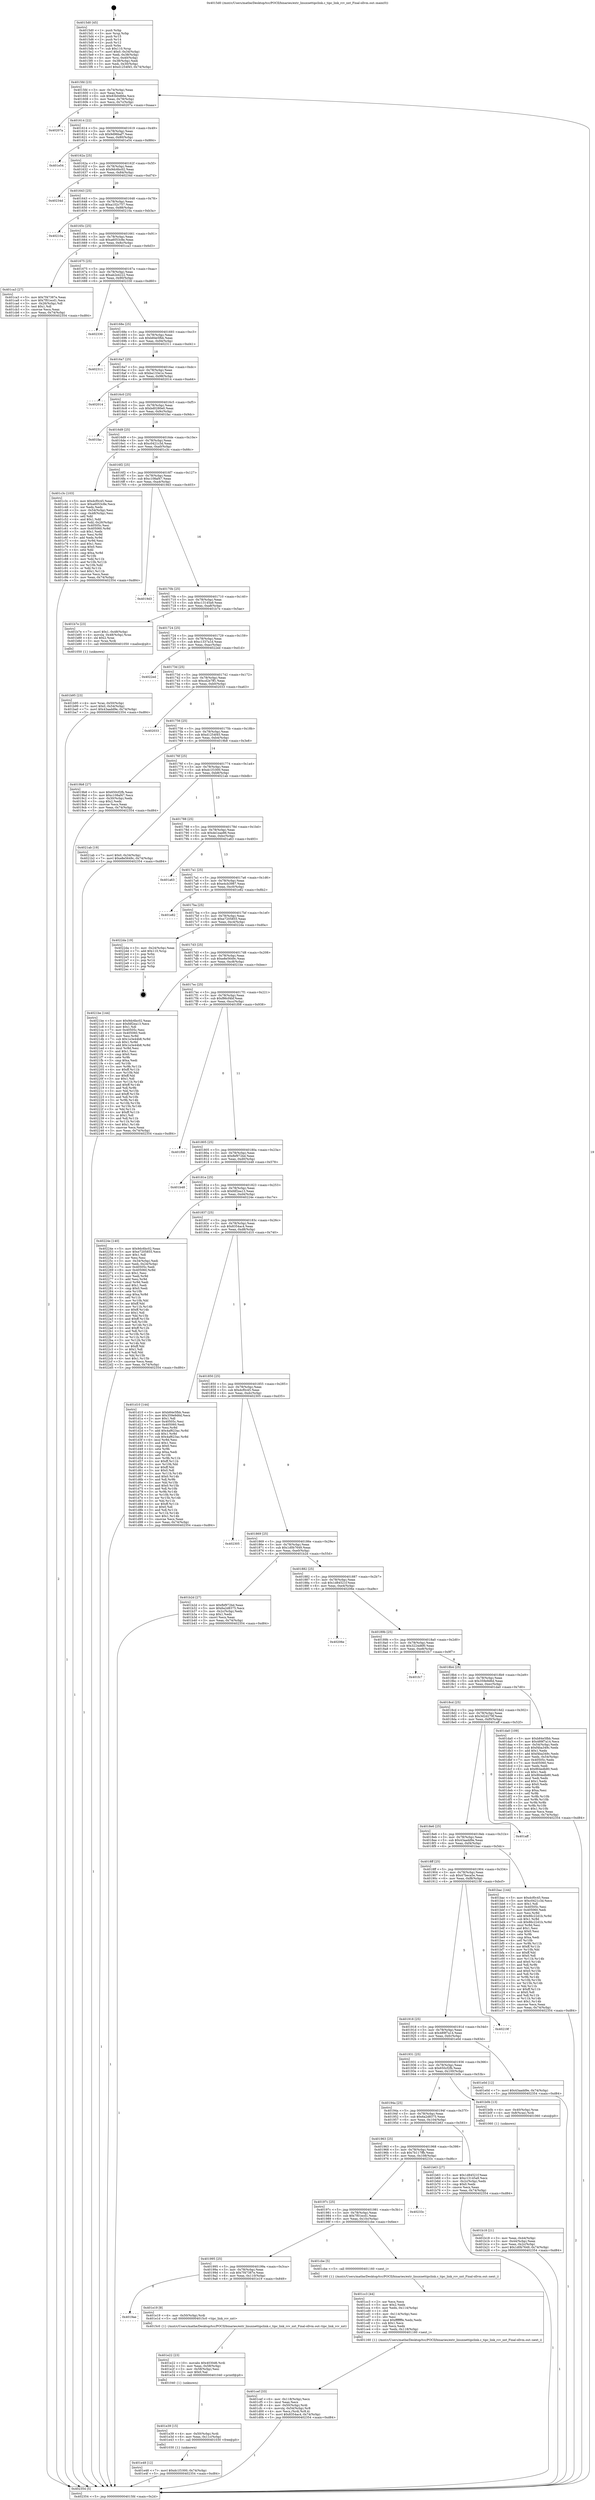digraph "0x4015d0" {
  label = "0x4015d0 (/mnt/c/Users/mathe/Desktop/tcc/POCII/binaries/extr_linuxnettipclink.c_tipc_link_rcv_nxt_Final-ollvm.out::main(0))"
  labelloc = "t"
  node[shape=record]

  Entry [label="",width=0.3,height=0.3,shape=circle,fillcolor=black,style=filled]
  "0x4015fd" [label="{
     0x4015fd [23]\l
     | [instrs]\l
     &nbsp;&nbsp;0x4015fd \<+3\>: mov -0x74(%rbp),%eax\l
     &nbsp;&nbsp;0x401600 \<+2\>: mov %eax,%ecx\l
     &nbsp;&nbsp;0x401602 \<+6\>: sub $0x83b0d66e,%ecx\l
     &nbsp;&nbsp;0x401608 \<+3\>: mov %eax,-0x78(%rbp)\l
     &nbsp;&nbsp;0x40160b \<+3\>: mov %ecx,-0x7c(%rbp)\l
     &nbsp;&nbsp;0x40160e \<+6\>: je 000000000040207a \<main+0xaaa\>\l
  }"]
  "0x40207a" [label="{
     0x40207a\l
  }", style=dashed]
  "0x401614" [label="{
     0x401614 [22]\l
     | [instrs]\l
     &nbsp;&nbsp;0x401614 \<+5\>: jmp 0000000000401619 \<main+0x49\>\l
     &nbsp;&nbsp;0x401619 \<+3\>: mov -0x78(%rbp),%eax\l
     &nbsp;&nbsp;0x40161c \<+5\>: sub $0x9d96baf7,%eax\l
     &nbsp;&nbsp;0x401621 \<+3\>: mov %eax,-0x80(%rbp)\l
     &nbsp;&nbsp;0x401624 \<+6\>: je 0000000000401e54 \<main+0x884\>\l
  }"]
  Exit [label="",width=0.3,height=0.3,shape=circle,fillcolor=black,style=filled,peripheries=2]
  "0x401e54" [label="{
     0x401e54\l
  }", style=dashed]
  "0x40162a" [label="{
     0x40162a [25]\l
     | [instrs]\l
     &nbsp;&nbsp;0x40162a \<+5\>: jmp 000000000040162f \<main+0x5f\>\l
     &nbsp;&nbsp;0x40162f \<+3\>: mov -0x78(%rbp),%eax\l
     &nbsp;&nbsp;0x401632 \<+5\>: sub $0x9dc6bc02,%eax\l
     &nbsp;&nbsp;0x401637 \<+6\>: mov %eax,-0x84(%rbp)\l
     &nbsp;&nbsp;0x40163d \<+6\>: je 000000000040234d \<main+0xd7d\>\l
  }"]
  "0x401e48" [label="{
     0x401e48 [12]\l
     | [instrs]\l
     &nbsp;&nbsp;0x401e48 \<+7\>: movl $0xdc1f1000,-0x74(%rbp)\l
     &nbsp;&nbsp;0x401e4f \<+5\>: jmp 0000000000402354 \<main+0xd84\>\l
  }"]
  "0x40234d" [label="{
     0x40234d\l
  }", style=dashed]
  "0x401643" [label="{
     0x401643 [25]\l
     | [instrs]\l
     &nbsp;&nbsp;0x401643 \<+5\>: jmp 0000000000401648 \<main+0x78\>\l
     &nbsp;&nbsp;0x401648 \<+3\>: mov -0x78(%rbp),%eax\l
     &nbsp;&nbsp;0x40164b \<+5\>: sub $0xa102c757,%eax\l
     &nbsp;&nbsp;0x401650 \<+6\>: mov %eax,-0x88(%rbp)\l
     &nbsp;&nbsp;0x401656 \<+6\>: je 000000000040210a \<main+0xb3a\>\l
  }"]
  "0x401e39" [label="{
     0x401e39 [15]\l
     | [instrs]\l
     &nbsp;&nbsp;0x401e39 \<+4\>: mov -0x50(%rbp),%rdi\l
     &nbsp;&nbsp;0x401e3d \<+6\>: mov %eax,-0x11c(%rbp)\l
     &nbsp;&nbsp;0x401e43 \<+5\>: call 0000000000401030 \<free@plt\>\l
     | [calls]\l
     &nbsp;&nbsp;0x401030 \{1\} (unknown)\l
  }"]
  "0x40210a" [label="{
     0x40210a\l
  }", style=dashed]
  "0x40165c" [label="{
     0x40165c [25]\l
     | [instrs]\l
     &nbsp;&nbsp;0x40165c \<+5\>: jmp 0000000000401661 \<main+0x91\>\l
     &nbsp;&nbsp;0x401661 \<+3\>: mov -0x78(%rbp),%eax\l
     &nbsp;&nbsp;0x401664 \<+5\>: sub $0xa6053c8e,%eax\l
     &nbsp;&nbsp;0x401669 \<+6\>: mov %eax,-0x8c(%rbp)\l
     &nbsp;&nbsp;0x40166f \<+6\>: je 0000000000401ca3 \<main+0x6d3\>\l
  }"]
  "0x401e22" [label="{
     0x401e22 [23]\l
     | [instrs]\l
     &nbsp;&nbsp;0x401e22 \<+10\>: movabs $0x4030d6,%rdi\l
     &nbsp;&nbsp;0x401e2c \<+3\>: mov %eax,-0x58(%rbp)\l
     &nbsp;&nbsp;0x401e2f \<+3\>: mov -0x58(%rbp),%esi\l
     &nbsp;&nbsp;0x401e32 \<+2\>: mov $0x0,%al\l
     &nbsp;&nbsp;0x401e34 \<+5\>: call 0000000000401040 \<printf@plt\>\l
     | [calls]\l
     &nbsp;&nbsp;0x401040 \{1\} (unknown)\l
  }"]
  "0x401ca3" [label="{
     0x401ca3 [27]\l
     | [instrs]\l
     &nbsp;&nbsp;0x401ca3 \<+5\>: mov $0x7f47387e,%eax\l
     &nbsp;&nbsp;0x401ca8 \<+5\>: mov $0x7f01ecd1,%ecx\l
     &nbsp;&nbsp;0x401cad \<+3\>: mov -0x26(%rbp),%dl\l
     &nbsp;&nbsp;0x401cb0 \<+3\>: test $0x1,%dl\l
     &nbsp;&nbsp;0x401cb3 \<+3\>: cmovne %ecx,%eax\l
     &nbsp;&nbsp;0x401cb6 \<+3\>: mov %eax,-0x74(%rbp)\l
     &nbsp;&nbsp;0x401cb9 \<+5\>: jmp 0000000000402354 \<main+0xd84\>\l
  }"]
  "0x401675" [label="{
     0x401675 [25]\l
     | [instrs]\l
     &nbsp;&nbsp;0x401675 \<+5\>: jmp 000000000040167a \<main+0xaa\>\l
     &nbsp;&nbsp;0x40167a \<+3\>: mov -0x78(%rbp),%eax\l
     &nbsp;&nbsp;0x40167d \<+5\>: sub $0xab2e4222,%eax\l
     &nbsp;&nbsp;0x401682 \<+6\>: mov %eax,-0x90(%rbp)\l
     &nbsp;&nbsp;0x401688 \<+6\>: je 0000000000402330 \<main+0xd60\>\l
  }"]
  "0x4019ae" [label="{
     0x4019ae\l
  }", style=dashed]
  "0x402330" [label="{
     0x402330\l
  }", style=dashed]
  "0x40168e" [label="{
     0x40168e [25]\l
     | [instrs]\l
     &nbsp;&nbsp;0x40168e \<+5\>: jmp 0000000000401693 \<main+0xc3\>\l
     &nbsp;&nbsp;0x401693 \<+3\>: mov -0x78(%rbp),%eax\l
     &nbsp;&nbsp;0x401696 \<+5\>: sub $0xb84e5fbb,%eax\l
     &nbsp;&nbsp;0x40169b \<+6\>: mov %eax,-0x94(%rbp)\l
     &nbsp;&nbsp;0x4016a1 \<+6\>: je 0000000000402311 \<main+0xd41\>\l
  }"]
  "0x401e19" [label="{
     0x401e19 [9]\l
     | [instrs]\l
     &nbsp;&nbsp;0x401e19 \<+4\>: mov -0x50(%rbp),%rdi\l
     &nbsp;&nbsp;0x401e1d \<+5\>: call 00000000004015c0 \<tipc_link_rcv_nxt\>\l
     | [calls]\l
     &nbsp;&nbsp;0x4015c0 \{1\} (/mnt/c/Users/mathe/Desktop/tcc/POCII/binaries/extr_linuxnettipclink.c_tipc_link_rcv_nxt_Final-ollvm.out::tipc_link_rcv_nxt)\l
  }"]
  "0x402311" [label="{
     0x402311\l
  }", style=dashed]
  "0x4016a7" [label="{
     0x4016a7 [25]\l
     | [instrs]\l
     &nbsp;&nbsp;0x4016a7 \<+5\>: jmp 00000000004016ac \<main+0xdc\>\l
     &nbsp;&nbsp;0x4016ac \<+3\>: mov -0x78(%rbp),%eax\l
     &nbsp;&nbsp;0x4016af \<+5\>: sub $0xba133e1e,%eax\l
     &nbsp;&nbsp;0x4016b4 \<+6\>: mov %eax,-0x98(%rbp)\l
     &nbsp;&nbsp;0x4016ba \<+6\>: je 0000000000402014 \<main+0xa44\>\l
  }"]
  "0x401cef" [label="{
     0x401cef [33]\l
     | [instrs]\l
     &nbsp;&nbsp;0x401cef \<+6\>: mov -0x118(%rbp),%ecx\l
     &nbsp;&nbsp;0x401cf5 \<+3\>: imul %eax,%ecx\l
     &nbsp;&nbsp;0x401cf8 \<+4\>: mov -0x50(%rbp),%rdi\l
     &nbsp;&nbsp;0x401cfc \<+4\>: movslq -0x54(%rbp),%r8\l
     &nbsp;&nbsp;0x401d00 \<+4\>: mov %ecx,(%rdi,%r8,4)\l
     &nbsp;&nbsp;0x401d04 \<+7\>: movl $0x8354ac4,-0x74(%rbp)\l
     &nbsp;&nbsp;0x401d0b \<+5\>: jmp 0000000000402354 \<main+0xd84\>\l
  }"]
  "0x402014" [label="{
     0x402014\l
  }", style=dashed]
  "0x4016c0" [label="{
     0x4016c0 [25]\l
     | [instrs]\l
     &nbsp;&nbsp;0x4016c0 \<+5\>: jmp 00000000004016c5 \<main+0xf5\>\l
     &nbsp;&nbsp;0x4016c5 \<+3\>: mov -0x78(%rbp),%eax\l
     &nbsp;&nbsp;0x4016c8 \<+5\>: sub $0xbd0280e0,%eax\l
     &nbsp;&nbsp;0x4016cd \<+6\>: mov %eax,-0x9c(%rbp)\l
     &nbsp;&nbsp;0x4016d3 \<+6\>: je 0000000000401fac \<main+0x9dc\>\l
  }"]
  "0x401cc3" [label="{
     0x401cc3 [44]\l
     | [instrs]\l
     &nbsp;&nbsp;0x401cc3 \<+2\>: xor %ecx,%ecx\l
     &nbsp;&nbsp;0x401cc5 \<+5\>: mov $0x2,%edx\l
     &nbsp;&nbsp;0x401cca \<+6\>: mov %edx,-0x114(%rbp)\l
     &nbsp;&nbsp;0x401cd0 \<+1\>: cltd\l
     &nbsp;&nbsp;0x401cd1 \<+6\>: mov -0x114(%rbp),%esi\l
     &nbsp;&nbsp;0x401cd7 \<+2\>: idiv %esi\l
     &nbsp;&nbsp;0x401cd9 \<+6\>: imul $0xfffffffe,%edx,%edx\l
     &nbsp;&nbsp;0x401cdf \<+3\>: sub $0x1,%ecx\l
     &nbsp;&nbsp;0x401ce2 \<+2\>: sub %ecx,%edx\l
     &nbsp;&nbsp;0x401ce4 \<+6\>: mov %edx,-0x118(%rbp)\l
     &nbsp;&nbsp;0x401cea \<+5\>: call 0000000000401160 \<next_i\>\l
     | [calls]\l
     &nbsp;&nbsp;0x401160 \{1\} (/mnt/c/Users/mathe/Desktop/tcc/POCII/binaries/extr_linuxnettipclink.c_tipc_link_rcv_nxt_Final-ollvm.out::next_i)\l
  }"]
  "0x401fac" [label="{
     0x401fac\l
  }", style=dashed]
  "0x4016d9" [label="{
     0x4016d9 [25]\l
     | [instrs]\l
     &nbsp;&nbsp;0x4016d9 \<+5\>: jmp 00000000004016de \<main+0x10e\>\l
     &nbsp;&nbsp;0x4016de \<+3\>: mov -0x78(%rbp),%eax\l
     &nbsp;&nbsp;0x4016e1 \<+5\>: sub $0xc0421c3d,%eax\l
     &nbsp;&nbsp;0x4016e6 \<+6\>: mov %eax,-0xa0(%rbp)\l
     &nbsp;&nbsp;0x4016ec \<+6\>: je 0000000000401c3c \<main+0x66c\>\l
  }"]
  "0x401995" [label="{
     0x401995 [25]\l
     | [instrs]\l
     &nbsp;&nbsp;0x401995 \<+5\>: jmp 000000000040199a \<main+0x3ca\>\l
     &nbsp;&nbsp;0x40199a \<+3\>: mov -0x78(%rbp),%eax\l
     &nbsp;&nbsp;0x40199d \<+5\>: sub $0x7f47387e,%eax\l
     &nbsp;&nbsp;0x4019a2 \<+6\>: mov %eax,-0x110(%rbp)\l
     &nbsp;&nbsp;0x4019a8 \<+6\>: je 0000000000401e19 \<main+0x849\>\l
  }"]
  "0x401c3c" [label="{
     0x401c3c [103]\l
     | [instrs]\l
     &nbsp;&nbsp;0x401c3c \<+5\>: mov $0xdcf0c45,%eax\l
     &nbsp;&nbsp;0x401c41 \<+5\>: mov $0xa6053c8e,%ecx\l
     &nbsp;&nbsp;0x401c46 \<+2\>: xor %edx,%edx\l
     &nbsp;&nbsp;0x401c48 \<+3\>: mov -0x54(%rbp),%esi\l
     &nbsp;&nbsp;0x401c4b \<+3\>: cmp -0x48(%rbp),%esi\l
     &nbsp;&nbsp;0x401c4e \<+4\>: setl %dil\l
     &nbsp;&nbsp;0x401c52 \<+4\>: and $0x1,%dil\l
     &nbsp;&nbsp;0x401c56 \<+4\>: mov %dil,-0x26(%rbp)\l
     &nbsp;&nbsp;0x401c5a \<+7\>: mov 0x40505c,%esi\l
     &nbsp;&nbsp;0x401c61 \<+8\>: mov 0x405060,%r8d\l
     &nbsp;&nbsp;0x401c69 \<+3\>: sub $0x1,%edx\l
     &nbsp;&nbsp;0x401c6c \<+3\>: mov %esi,%r9d\l
     &nbsp;&nbsp;0x401c6f \<+3\>: add %edx,%r9d\l
     &nbsp;&nbsp;0x401c72 \<+4\>: imul %r9d,%esi\l
     &nbsp;&nbsp;0x401c76 \<+3\>: and $0x1,%esi\l
     &nbsp;&nbsp;0x401c79 \<+3\>: cmp $0x0,%esi\l
     &nbsp;&nbsp;0x401c7c \<+4\>: sete %dil\l
     &nbsp;&nbsp;0x401c80 \<+4\>: cmp $0xa,%r8d\l
     &nbsp;&nbsp;0x401c84 \<+4\>: setl %r10b\l
     &nbsp;&nbsp;0x401c88 \<+3\>: mov %dil,%r11b\l
     &nbsp;&nbsp;0x401c8b \<+3\>: and %r10b,%r11b\l
     &nbsp;&nbsp;0x401c8e \<+3\>: xor %r10b,%dil\l
     &nbsp;&nbsp;0x401c91 \<+3\>: or %dil,%r11b\l
     &nbsp;&nbsp;0x401c94 \<+4\>: test $0x1,%r11b\l
     &nbsp;&nbsp;0x401c98 \<+3\>: cmovne %ecx,%eax\l
     &nbsp;&nbsp;0x401c9b \<+3\>: mov %eax,-0x74(%rbp)\l
     &nbsp;&nbsp;0x401c9e \<+5\>: jmp 0000000000402354 \<main+0xd84\>\l
  }"]
  "0x4016f2" [label="{
     0x4016f2 [25]\l
     | [instrs]\l
     &nbsp;&nbsp;0x4016f2 \<+5\>: jmp 00000000004016f7 \<main+0x127\>\l
     &nbsp;&nbsp;0x4016f7 \<+3\>: mov -0x78(%rbp),%eax\l
     &nbsp;&nbsp;0x4016fa \<+5\>: sub $0xc108af47,%eax\l
     &nbsp;&nbsp;0x4016ff \<+6\>: mov %eax,-0xa4(%rbp)\l
     &nbsp;&nbsp;0x401705 \<+6\>: je 00000000004019d3 \<main+0x403\>\l
  }"]
  "0x401cbe" [label="{
     0x401cbe [5]\l
     | [instrs]\l
     &nbsp;&nbsp;0x401cbe \<+5\>: call 0000000000401160 \<next_i\>\l
     | [calls]\l
     &nbsp;&nbsp;0x401160 \{1\} (/mnt/c/Users/mathe/Desktop/tcc/POCII/binaries/extr_linuxnettipclink.c_tipc_link_rcv_nxt_Final-ollvm.out::next_i)\l
  }"]
  "0x4019d3" [label="{
     0x4019d3\l
  }", style=dashed]
  "0x40170b" [label="{
     0x40170b [25]\l
     | [instrs]\l
     &nbsp;&nbsp;0x40170b \<+5\>: jmp 0000000000401710 \<main+0x140\>\l
     &nbsp;&nbsp;0x401710 \<+3\>: mov -0x78(%rbp),%eax\l
     &nbsp;&nbsp;0x401713 \<+5\>: sub $0xc13145a9,%eax\l
     &nbsp;&nbsp;0x401718 \<+6\>: mov %eax,-0xa8(%rbp)\l
     &nbsp;&nbsp;0x40171e \<+6\>: je 0000000000401b7e \<main+0x5ae\>\l
  }"]
  "0x40197c" [label="{
     0x40197c [25]\l
     | [instrs]\l
     &nbsp;&nbsp;0x40197c \<+5\>: jmp 0000000000401981 \<main+0x3b1\>\l
     &nbsp;&nbsp;0x401981 \<+3\>: mov -0x78(%rbp),%eax\l
     &nbsp;&nbsp;0x401984 \<+5\>: sub $0x7f01ecd1,%eax\l
     &nbsp;&nbsp;0x401989 \<+6\>: mov %eax,-0x10c(%rbp)\l
     &nbsp;&nbsp;0x40198f \<+6\>: je 0000000000401cbe \<main+0x6ee\>\l
  }"]
  "0x401b7e" [label="{
     0x401b7e [23]\l
     | [instrs]\l
     &nbsp;&nbsp;0x401b7e \<+7\>: movl $0x1,-0x48(%rbp)\l
     &nbsp;&nbsp;0x401b85 \<+4\>: movslq -0x48(%rbp),%rax\l
     &nbsp;&nbsp;0x401b89 \<+4\>: shl $0x2,%rax\l
     &nbsp;&nbsp;0x401b8d \<+3\>: mov %rax,%rdi\l
     &nbsp;&nbsp;0x401b90 \<+5\>: call 0000000000401050 \<malloc@plt\>\l
     | [calls]\l
     &nbsp;&nbsp;0x401050 \{1\} (unknown)\l
  }"]
  "0x401724" [label="{
     0x401724 [25]\l
     | [instrs]\l
     &nbsp;&nbsp;0x401724 \<+5\>: jmp 0000000000401729 \<main+0x159\>\l
     &nbsp;&nbsp;0x401729 \<+3\>: mov -0x78(%rbp),%eax\l
     &nbsp;&nbsp;0x40172c \<+5\>: sub $0xc1337a1d,%eax\l
     &nbsp;&nbsp;0x401731 \<+6\>: mov %eax,-0xac(%rbp)\l
     &nbsp;&nbsp;0x401737 \<+6\>: je 00000000004022ed \<main+0xd1d\>\l
  }"]
  "0x40233c" [label="{
     0x40233c\l
  }", style=dashed]
  "0x4022ed" [label="{
     0x4022ed\l
  }", style=dashed]
  "0x40173d" [label="{
     0x40173d [25]\l
     | [instrs]\l
     &nbsp;&nbsp;0x40173d \<+5\>: jmp 0000000000401742 \<main+0x172\>\l
     &nbsp;&nbsp;0x401742 \<+3\>: mov -0x78(%rbp),%eax\l
     &nbsp;&nbsp;0x401745 \<+5\>: sub $0xcd2e7ff1,%eax\l
     &nbsp;&nbsp;0x40174a \<+6\>: mov %eax,-0xb0(%rbp)\l
     &nbsp;&nbsp;0x401750 \<+6\>: je 0000000000402033 \<main+0xa63\>\l
  }"]
  "0x401b95" [label="{
     0x401b95 [23]\l
     | [instrs]\l
     &nbsp;&nbsp;0x401b95 \<+4\>: mov %rax,-0x50(%rbp)\l
     &nbsp;&nbsp;0x401b99 \<+7\>: movl $0x0,-0x54(%rbp)\l
     &nbsp;&nbsp;0x401ba0 \<+7\>: movl $0x43aadd9e,-0x74(%rbp)\l
     &nbsp;&nbsp;0x401ba7 \<+5\>: jmp 0000000000402354 \<main+0xd84\>\l
  }"]
  "0x402033" [label="{
     0x402033\l
  }", style=dashed]
  "0x401756" [label="{
     0x401756 [25]\l
     | [instrs]\l
     &nbsp;&nbsp;0x401756 \<+5\>: jmp 000000000040175b \<main+0x18b\>\l
     &nbsp;&nbsp;0x40175b \<+3\>: mov -0x78(%rbp),%eax\l
     &nbsp;&nbsp;0x40175e \<+5\>: sub $0xd1254f45,%eax\l
     &nbsp;&nbsp;0x401763 \<+6\>: mov %eax,-0xb4(%rbp)\l
     &nbsp;&nbsp;0x401769 \<+6\>: je 00000000004019b8 \<main+0x3e8\>\l
  }"]
  "0x401963" [label="{
     0x401963 [25]\l
     | [instrs]\l
     &nbsp;&nbsp;0x401963 \<+5\>: jmp 0000000000401968 \<main+0x398\>\l
     &nbsp;&nbsp;0x401968 \<+3\>: mov -0x78(%rbp),%eax\l
     &nbsp;&nbsp;0x40196b \<+5\>: sub $0x7b117ffb,%eax\l
     &nbsp;&nbsp;0x401970 \<+6\>: mov %eax,-0x108(%rbp)\l
     &nbsp;&nbsp;0x401976 \<+6\>: je 000000000040233c \<main+0xd6c\>\l
  }"]
  "0x4019b8" [label="{
     0x4019b8 [27]\l
     | [instrs]\l
     &nbsp;&nbsp;0x4019b8 \<+5\>: mov $0x650cf2fb,%eax\l
     &nbsp;&nbsp;0x4019bd \<+5\>: mov $0xc108af47,%ecx\l
     &nbsp;&nbsp;0x4019c2 \<+3\>: mov -0x30(%rbp),%edx\l
     &nbsp;&nbsp;0x4019c5 \<+3\>: cmp $0x2,%edx\l
     &nbsp;&nbsp;0x4019c8 \<+3\>: cmovne %ecx,%eax\l
     &nbsp;&nbsp;0x4019cb \<+3\>: mov %eax,-0x74(%rbp)\l
     &nbsp;&nbsp;0x4019ce \<+5\>: jmp 0000000000402354 \<main+0xd84\>\l
  }"]
  "0x40176f" [label="{
     0x40176f [25]\l
     | [instrs]\l
     &nbsp;&nbsp;0x40176f \<+5\>: jmp 0000000000401774 \<main+0x1a4\>\l
     &nbsp;&nbsp;0x401774 \<+3\>: mov -0x78(%rbp),%eax\l
     &nbsp;&nbsp;0x401777 \<+5\>: sub $0xdc1f1000,%eax\l
     &nbsp;&nbsp;0x40177c \<+6\>: mov %eax,-0xb8(%rbp)\l
     &nbsp;&nbsp;0x401782 \<+6\>: je 00000000004021ab \<main+0xbdb\>\l
  }"]
  "0x402354" [label="{
     0x402354 [5]\l
     | [instrs]\l
     &nbsp;&nbsp;0x402354 \<+5\>: jmp 00000000004015fd \<main+0x2d\>\l
  }"]
  "0x4015d0" [label="{
     0x4015d0 [45]\l
     | [instrs]\l
     &nbsp;&nbsp;0x4015d0 \<+1\>: push %rbp\l
     &nbsp;&nbsp;0x4015d1 \<+3\>: mov %rsp,%rbp\l
     &nbsp;&nbsp;0x4015d4 \<+2\>: push %r15\l
     &nbsp;&nbsp;0x4015d6 \<+2\>: push %r14\l
     &nbsp;&nbsp;0x4015d8 \<+2\>: push %r12\l
     &nbsp;&nbsp;0x4015da \<+1\>: push %rbx\l
     &nbsp;&nbsp;0x4015db \<+7\>: sub $0x110,%rsp\l
     &nbsp;&nbsp;0x4015e2 \<+7\>: movl $0x0,-0x34(%rbp)\l
     &nbsp;&nbsp;0x4015e9 \<+3\>: mov %edi,-0x38(%rbp)\l
     &nbsp;&nbsp;0x4015ec \<+4\>: mov %rsi,-0x40(%rbp)\l
     &nbsp;&nbsp;0x4015f0 \<+3\>: mov -0x38(%rbp),%edi\l
     &nbsp;&nbsp;0x4015f3 \<+3\>: mov %edi,-0x30(%rbp)\l
     &nbsp;&nbsp;0x4015f6 \<+7\>: movl $0xd1254f45,-0x74(%rbp)\l
  }"]
  "0x401b63" [label="{
     0x401b63 [27]\l
     | [instrs]\l
     &nbsp;&nbsp;0x401b63 \<+5\>: mov $0x1d84521f,%eax\l
     &nbsp;&nbsp;0x401b68 \<+5\>: mov $0xc13145a9,%ecx\l
     &nbsp;&nbsp;0x401b6d \<+3\>: mov -0x2c(%rbp),%edx\l
     &nbsp;&nbsp;0x401b70 \<+3\>: cmp $0x0,%edx\l
     &nbsp;&nbsp;0x401b73 \<+3\>: cmove %ecx,%eax\l
     &nbsp;&nbsp;0x401b76 \<+3\>: mov %eax,-0x74(%rbp)\l
     &nbsp;&nbsp;0x401b79 \<+5\>: jmp 0000000000402354 \<main+0xd84\>\l
  }"]
  "0x4021ab" [label="{
     0x4021ab [19]\l
     | [instrs]\l
     &nbsp;&nbsp;0x4021ab \<+7\>: movl $0x0,-0x34(%rbp)\l
     &nbsp;&nbsp;0x4021b2 \<+7\>: movl $0xe8e5649c,-0x74(%rbp)\l
     &nbsp;&nbsp;0x4021b9 \<+5\>: jmp 0000000000402354 \<main+0xd84\>\l
  }"]
  "0x401788" [label="{
     0x401788 [25]\l
     | [instrs]\l
     &nbsp;&nbsp;0x401788 \<+5\>: jmp 000000000040178d \<main+0x1bd\>\l
     &nbsp;&nbsp;0x40178d \<+3\>: mov -0x78(%rbp),%eax\l
     &nbsp;&nbsp;0x401790 \<+5\>: sub $0xde1eae86,%eax\l
     &nbsp;&nbsp;0x401795 \<+6\>: mov %eax,-0xbc(%rbp)\l
     &nbsp;&nbsp;0x40179b \<+6\>: je 0000000000401a63 \<main+0x493\>\l
  }"]
  "0x401b18" [label="{
     0x401b18 [21]\l
     | [instrs]\l
     &nbsp;&nbsp;0x401b18 \<+3\>: mov %eax,-0x44(%rbp)\l
     &nbsp;&nbsp;0x401b1b \<+3\>: mov -0x44(%rbp),%eax\l
     &nbsp;&nbsp;0x401b1e \<+3\>: mov %eax,-0x2c(%rbp)\l
     &nbsp;&nbsp;0x401b21 \<+7\>: movl $0x1d0b7649,-0x74(%rbp)\l
     &nbsp;&nbsp;0x401b28 \<+5\>: jmp 0000000000402354 \<main+0xd84\>\l
  }"]
  "0x401a63" [label="{
     0x401a63\l
  }", style=dashed]
  "0x4017a1" [label="{
     0x4017a1 [25]\l
     | [instrs]\l
     &nbsp;&nbsp;0x4017a1 \<+5\>: jmp 00000000004017a6 \<main+0x1d6\>\l
     &nbsp;&nbsp;0x4017a6 \<+3\>: mov -0x78(%rbp),%eax\l
     &nbsp;&nbsp;0x4017a9 \<+5\>: sub $0xe4cb3987,%eax\l
     &nbsp;&nbsp;0x4017ae \<+6\>: mov %eax,-0xc0(%rbp)\l
     &nbsp;&nbsp;0x4017b4 \<+6\>: je 0000000000401e82 \<main+0x8b2\>\l
  }"]
  "0x40194a" [label="{
     0x40194a [25]\l
     | [instrs]\l
     &nbsp;&nbsp;0x40194a \<+5\>: jmp 000000000040194f \<main+0x37f\>\l
     &nbsp;&nbsp;0x40194f \<+3\>: mov -0x78(%rbp),%eax\l
     &nbsp;&nbsp;0x401952 \<+5\>: sub $0x6a2d8375,%eax\l
     &nbsp;&nbsp;0x401957 \<+6\>: mov %eax,-0x104(%rbp)\l
     &nbsp;&nbsp;0x40195d \<+6\>: je 0000000000401b63 \<main+0x593\>\l
  }"]
  "0x401e82" [label="{
     0x401e82\l
  }", style=dashed]
  "0x4017ba" [label="{
     0x4017ba [25]\l
     | [instrs]\l
     &nbsp;&nbsp;0x4017ba \<+5\>: jmp 00000000004017bf \<main+0x1ef\>\l
     &nbsp;&nbsp;0x4017bf \<+3\>: mov -0x78(%rbp),%eax\l
     &nbsp;&nbsp;0x4017c2 \<+5\>: sub $0xe7205855,%eax\l
     &nbsp;&nbsp;0x4017c7 \<+6\>: mov %eax,-0xc4(%rbp)\l
     &nbsp;&nbsp;0x4017cd \<+6\>: je 00000000004022da \<main+0xd0a\>\l
  }"]
  "0x401b0b" [label="{
     0x401b0b [13]\l
     | [instrs]\l
     &nbsp;&nbsp;0x401b0b \<+4\>: mov -0x40(%rbp),%rax\l
     &nbsp;&nbsp;0x401b0f \<+4\>: mov 0x8(%rax),%rdi\l
     &nbsp;&nbsp;0x401b13 \<+5\>: call 0000000000401060 \<atoi@plt\>\l
     | [calls]\l
     &nbsp;&nbsp;0x401060 \{1\} (unknown)\l
  }"]
  "0x4022da" [label="{
     0x4022da [19]\l
     | [instrs]\l
     &nbsp;&nbsp;0x4022da \<+3\>: mov -0x24(%rbp),%eax\l
     &nbsp;&nbsp;0x4022dd \<+7\>: add $0x110,%rsp\l
     &nbsp;&nbsp;0x4022e4 \<+1\>: pop %rbx\l
     &nbsp;&nbsp;0x4022e5 \<+2\>: pop %r12\l
     &nbsp;&nbsp;0x4022e7 \<+2\>: pop %r14\l
     &nbsp;&nbsp;0x4022e9 \<+2\>: pop %r15\l
     &nbsp;&nbsp;0x4022eb \<+1\>: pop %rbp\l
     &nbsp;&nbsp;0x4022ec \<+1\>: ret\l
  }"]
  "0x4017d3" [label="{
     0x4017d3 [25]\l
     | [instrs]\l
     &nbsp;&nbsp;0x4017d3 \<+5\>: jmp 00000000004017d8 \<main+0x208\>\l
     &nbsp;&nbsp;0x4017d8 \<+3\>: mov -0x78(%rbp),%eax\l
     &nbsp;&nbsp;0x4017db \<+5\>: sub $0xe8e5649c,%eax\l
     &nbsp;&nbsp;0x4017e0 \<+6\>: mov %eax,-0xc8(%rbp)\l
     &nbsp;&nbsp;0x4017e6 \<+6\>: je 00000000004021be \<main+0xbee\>\l
  }"]
  "0x401931" [label="{
     0x401931 [25]\l
     | [instrs]\l
     &nbsp;&nbsp;0x401931 \<+5\>: jmp 0000000000401936 \<main+0x366\>\l
     &nbsp;&nbsp;0x401936 \<+3\>: mov -0x78(%rbp),%eax\l
     &nbsp;&nbsp;0x401939 \<+5\>: sub $0x650cf2fb,%eax\l
     &nbsp;&nbsp;0x40193e \<+6\>: mov %eax,-0x100(%rbp)\l
     &nbsp;&nbsp;0x401944 \<+6\>: je 0000000000401b0b \<main+0x53b\>\l
  }"]
  "0x4021be" [label="{
     0x4021be [144]\l
     | [instrs]\l
     &nbsp;&nbsp;0x4021be \<+5\>: mov $0x9dc6bc02,%eax\l
     &nbsp;&nbsp;0x4021c3 \<+5\>: mov $0xfdf2ea13,%ecx\l
     &nbsp;&nbsp;0x4021c8 \<+2\>: mov $0x1,%dl\l
     &nbsp;&nbsp;0x4021ca \<+7\>: mov 0x40505c,%esi\l
     &nbsp;&nbsp;0x4021d1 \<+7\>: mov 0x405060,%edi\l
     &nbsp;&nbsp;0x4021d8 \<+3\>: mov %esi,%r8d\l
     &nbsp;&nbsp;0x4021db \<+7\>: sub $0x1e3e44b8,%r8d\l
     &nbsp;&nbsp;0x4021e2 \<+4\>: sub $0x1,%r8d\l
     &nbsp;&nbsp;0x4021e6 \<+7\>: add $0x1e3e44b8,%r8d\l
     &nbsp;&nbsp;0x4021ed \<+4\>: imul %r8d,%esi\l
     &nbsp;&nbsp;0x4021f1 \<+3\>: and $0x1,%esi\l
     &nbsp;&nbsp;0x4021f4 \<+3\>: cmp $0x0,%esi\l
     &nbsp;&nbsp;0x4021f7 \<+4\>: sete %r9b\l
     &nbsp;&nbsp;0x4021fb \<+3\>: cmp $0xa,%edi\l
     &nbsp;&nbsp;0x4021fe \<+4\>: setl %r10b\l
     &nbsp;&nbsp;0x402202 \<+3\>: mov %r9b,%r11b\l
     &nbsp;&nbsp;0x402205 \<+4\>: xor $0xff,%r11b\l
     &nbsp;&nbsp;0x402209 \<+3\>: mov %r10b,%bl\l
     &nbsp;&nbsp;0x40220c \<+3\>: xor $0xff,%bl\l
     &nbsp;&nbsp;0x40220f \<+3\>: xor $0x1,%dl\l
     &nbsp;&nbsp;0x402212 \<+3\>: mov %r11b,%r14b\l
     &nbsp;&nbsp;0x402215 \<+4\>: and $0xff,%r14b\l
     &nbsp;&nbsp;0x402219 \<+3\>: and %dl,%r9b\l
     &nbsp;&nbsp;0x40221c \<+3\>: mov %bl,%r15b\l
     &nbsp;&nbsp;0x40221f \<+4\>: and $0xff,%r15b\l
     &nbsp;&nbsp;0x402223 \<+3\>: and %dl,%r10b\l
     &nbsp;&nbsp;0x402226 \<+3\>: or %r9b,%r14b\l
     &nbsp;&nbsp;0x402229 \<+3\>: or %r10b,%r15b\l
     &nbsp;&nbsp;0x40222c \<+3\>: xor %r15b,%r14b\l
     &nbsp;&nbsp;0x40222f \<+3\>: or %bl,%r11b\l
     &nbsp;&nbsp;0x402232 \<+4\>: xor $0xff,%r11b\l
     &nbsp;&nbsp;0x402236 \<+3\>: or $0x1,%dl\l
     &nbsp;&nbsp;0x402239 \<+3\>: and %dl,%r11b\l
     &nbsp;&nbsp;0x40223c \<+3\>: or %r11b,%r14b\l
     &nbsp;&nbsp;0x40223f \<+4\>: test $0x1,%r14b\l
     &nbsp;&nbsp;0x402243 \<+3\>: cmovne %ecx,%eax\l
     &nbsp;&nbsp;0x402246 \<+3\>: mov %eax,-0x74(%rbp)\l
     &nbsp;&nbsp;0x402249 \<+5\>: jmp 0000000000402354 \<main+0xd84\>\l
  }"]
  "0x4017ec" [label="{
     0x4017ec [25]\l
     | [instrs]\l
     &nbsp;&nbsp;0x4017ec \<+5\>: jmp 00000000004017f1 \<main+0x221\>\l
     &nbsp;&nbsp;0x4017f1 \<+3\>: mov -0x78(%rbp),%eax\l
     &nbsp;&nbsp;0x4017f4 \<+5\>: sub $0xf86cf4bf,%eax\l
     &nbsp;&nbsp;0x4017f9 \<+6\>: mov %eax,-0xcc(%rbp)\l
     &nbsp;&nbsp;0x4017ff \<+6\>: je 0000000000401f08 \<main+0x938\>\l
  }"]
  "0x401e0d" [label="{
     0x401e0d [12]\l
     | [instrs]\l
     &nbsp;&nbsp;0x401e0d \<+7\>: movl $0x43aadd9e,-0x74(%rbp)\l
     &nbsp;&nbsp;0x401e14 \<+5\>: jmp 0000000000402354 \<main+0xd84\>\l
  }"]
  "0x401f08" [label="{
     0x401f08\l
  }", style=dashed]
  "0x401805" [label="{
     0x401805 [25]\l
     | [instrs]\l
     &nbsp;&nbsp;0x401805 \<+5\>: jmp 000000000040180a \<main+0x23a\>\l
     &nbsp;&nbsp;0x40180a \<+3\>: mov -0x78(%rbp),%eax\l
     &nbsp;&nbsp;0x40180d \<+5\>: sub $0xfbf972bd,%eax\l
     &nbsp;&nbsp;0x401812 \<+6\>: mov %eax,-0xd0(%rbp)\l
     &nbsp;&nbsp;0x401818 \<+6\>: je 0000000000401b48 \<main+0x578\>\l
  }"]
  "0x401918" [label="{
     0x401918 [25]\l
     | [instrs]\l
     &nbsp;&nbsp;0x401918 \<+5\>: jmp 000000000040191d \<main+0x34d\>\l
     &nbsp;&nbsp;0x40191d \<+3\>: mov -0x78(%rbp),%eax\l
     &nbsp;&nbsp;0x401920 \<+5\>: sub $0x489f7a14,%eax\l
     &nbsp;&nbsp;0x401925 \<+6\>: mov %eax,-0xfc(%rbp)\l
     &nbsp;&nbsp;0x40192b \<+6\>: je 0000000000401e0d \<main+0x83d\>\l
  }"]
  "0x401b48" [label="{
     0x401b48\l
  }", style=dashed]
  "0x40181e" [label="{
     0x40181e [25]\l
     | [instrs]\l
     &nbsp;&nbsp;0x40181e \<+5\>: jmp 0000000000401823 \<main+0x253\>\l
     &nbsp;&nbsp;0x401823 \<+3\>: mov -0x78(%rbp),%eax\l
     &nbsp;&nbsp;0x401826 \<+5\>: sub $0xfdf2ea13,%eax\l
     &nbsp;&nbsp;0x40182b \<+6\>: mov %eax,-0xd4(%rbp)\l
     &nbsp;&nbsp;0x401831 \<+6\>: je 000000000040224e \<main+0xc7e\>\l
  }"]
  "0x40219f" [label="{
     0x40219f\l
  }", style=dashed]
  "0x40224e" [label="{
     0x40224e [140]\l
     | [instrs]\l
     &nbsp;&nbsp;0x40224e \<+5\>: mov $0x9dc6bc02,%eax\l
     &nbsp;&nbsp;0x402253 \<+5\>: mov $0xe7205855,%ecx\l
     &nbsp;&nbsp;0x402258 \<+2\>: mov $0x1,%dl\l
     &nbsp;&nbsp;0x40225a \<+2\>: xor %esi,%esi\l
     &nbsp;&nbsp;0x40225c \<+3\>: mov -0x34(%rbp),%edi\l
     &nbsp;&nbsp;0x40225f \<+3\>: mov %edi,-0x24(%rbp)\l
     &nbsp;&nbsp;0x402262 \<+7\>: mov 0x40505c,%edi\l
     &nbsp;&nbsp;0x402269 \<+8\>: mov 0x405060,%r8d\l
     &nbsp;&nbsp;0x402271 \<+3\>: sub $0x1,%esi\l
     &nbsp;&nbsp;0x402274 \<+3\>: mov %edi,%r9d\l
     &nbsp;&nbsp;0x402277 \<+3\>: add %esi,%r9d\l
     &nbsp;&nbsp;0x40227a \<+4\>: imul %r9d,%edi\l
     &nbsp;&nbsp;0x40227e \<+3\>: and $0x1,%edi\l
     &nbsp;&nbsp;0x402281 \<+3\>: cmp $0x0,%edi\l
     &nbsp;&nbsp;0x402284 \<+4\>: sete %r10b\l
     &nbsp;&nbsp;0x402288 \<+4\>: cmp $0xa,%r8d\l
     &nbsp;&nbsp;0x40228c \<+4\>: setl %r11b\l
     &nbsp;&nbsp;0x402290 \<+3\>: mov %r10b,%bl\l
     &nbsp;&nbsp;0x402293 \<+3\>: xor $0xff,%bl\l
     &nbsp;&nbsp;0x402296 \<+3\>: mov %r11b,%r14b\l
     &nbsp;&nbsp;0x402299 \<+4\>: xor $0xff,%r14b\l
     &nbsp;&nbsp;0x40229d \<+3\>: xor $0x1,%dl\l
     &nbsp;&nbsp;0x4022a0 \<+3\>: mov %bl,%r15b\l
     &nbsp;&nbsp;0x4022a3 \<+4\>: and $0xff,%r15b\l
     &nbsp;&nbsp;0x4022a7 \<+3\>: and %dl,%r10b\l
     &nbsp;&nbsp;0x4022aa \<+3\>: mov %r14b,%r12b\l
     &nbsp;&nbsp;0x4022ad \<+4\>: and $0xff,%r12b\l
     &nbsp;&nbsp;0x4022b1 \<+3\>: and %dl,%r11b\l
     &nbsp;&nbsp;0x4022b4 \<+3\>: or %r10b,%r15b\l
     &nbsp;&nbsp;0x4022b7 \<+3\>: or %r11b,%r12b\l
     &nbsp;&nbsp;0x4022ba \<+3\>: xor %r12b,%r15b\l
     &nbsp;&nbsp;0x4022bd \<+3\>: or %r14b,%bl\l
     &nbsp;&nbsp;0x4022c0 \<+3\>: xor $0xff,%bl\l
     &nbsp;&nbsp;0x4022c3 \<+3\>: or $0x1,%dl\l
     &nbsp;&nbsp;0x4022c6 \<+2\>: and %dl,%bl\l
     &nbsp;&nbsp;0x4022c8 \<+3\>: or %bl,%r15b\l
     &nbsp;&nbsp;0x4022cb \<+4\>: test $0x1,%r15b\l
     &nbsp;&nbsp;0x4022cf \<+3\>: cmovne %ecx,%eax\l
     &nbsp;&nbsp;0x4022d2 \<+3\>: mov %eax,-0x74(%rbp)\l
     &nbsp;&nbsp;0x4022d5 \<+5\>: jmp 0000000000402354 \<main+0xd84\>\l
  }"]
  "0x401837" [label="{
     0x401837 [25]\l
     | [instrs]\l
     &nbsp;&nbsp;0x401837 \<+5\>: jmp 000000000040183c \<main+0x26c\>\l
     &nbsp;&nbsp;0x40183c \<+3\>: mov -0x78(%rbp),%eax\l
     &nbsp;&nbsp;0x40183f \<+5\>: sub $0x8354ac4,%eax\l
     &nbsp;&nbsp;0x401844 \<+6\>: mov %eax,-0xd8(%rbp)\l
     &nbsp;&nbsp;0x40184a \<+6\>: je 0000000000401d10 \<main+0x740\>\l
  }"]
  "0x4018ff" [label="{
     0x4018ff [25]\l
     | [instrs]\l
     &nbsp;&nbsp;0x4018ff \<+5\>: jmp 0000000000401904 \<main+0x334\>\l
     &nbsp;&nbsp;0x401904 \<+3\>: mov -0x78(%rbp),%eax\l
     &nbsp;&nbsp;0x401907 \<+5\>: sub $0x47beca5e,%eax\l
     &nbsp;&nbsp;0x40190c \<+6\>: mov %eax,-0xf8(%rbp)\l
     &nbsp;&nbsp;0x401912 \<+6\>: je 000000000040219f \<main+0xbcf\>\l
  }"]
  "0x401d10" [label="{
     0x401d10 [144]\l
     | [instrs]\l
     &nbsp;&nbsp;0x401d10 \<+5\>: mov $0xb84e5fbb,%eax\l
     &nbsp;&nbsp;0x401d15 \<+5\>: mov $0x359e9d6d,%ecx\l
     &nbsp;&nbsp;0x401d1a \<+2\>: mov $0x1,%dl\l
     &nbsp;&nbsp;0x401d1c \<+7\>: mov 0x40505c,%esi\l
     &nbsp;&nbsp;0x401d23 \<+7\>: mov 0x405060,%edi\l
     &nbsp;&nbsp;0x401d2a \<+3\>: mov %esi,%r8d\l
     &nbsp;&nbsp;0x401d2d \<+7\>: add $0x4af623ac,%r8d\l
     &nbsp;&nbsp;0x401d34 \<+4\>: sub $0x1,%r8d\l
     &nbsp;&nbsp;0x401d38 \<+7\>: sub $0x4af623ac,%r8d\l
     &nbsp;&nbsp;0x401d3f \<+4\>: imul %r8d,%esi\l
     &nbsp;&nbsp;0x401d43 \<+3\>: and $0x1,%esi\l
     &nbsp;&nbsp;0x401d46 \<+3\>: cmp $0x0,%esi\l
     &nbsp;&nbsp;0x401d49 \<+4\>: sete %r9b\l
     &nbsp;&nbsp;0x401d4d \<+3\>: cmp $0xa,%edi\l
     &nbsp;&nbsp;0x401d50 \<+4\>: setl %r10b\l
     &nbsp;&nbsp;0x401d54 \<+3\>: mov %r9b,%r11b\l
     &nbsp;&nbsp;0x401d57 \<+4\>: xor $0xff,%r11b\l
     &nbsp;&nbsp;0x401d5b \<+3\>: mov %r10b,%bl\l
     &nbsp;&nbsp;0x401d5e \<+3\>: xor $0xff,%bl\l
     &nbsp;&nbsp;0x401d61 \<+3\>: xor $0x0,%dl\l
     &nbsp;&nbsp;0x401d64 \<+3\>: mov %r11b,%r14b\l
     &nbsp;&nbsp;0x401d67 \<+4\>: and $0x0,%r14b\l
     &nbsp;&nbsp;0x401d6b \<+3\>: and %dl,%r9b\l
     &nbsp;&nbsp;0x401d6e \<+3\>: mov %bl,%r15b\l
     &nbsp;&nbsp;0x401d71 \<+4\>: and $0x0,%r15b\l
     &nbsp;&nbsp;0x401d75 \<+3\>: and %dl,%r10b\l
     &nbsp;&nbsp;0x401d78 \<+3\>: or %r9b,%r14b\l
     &nbsp;&nbsp;0x401d7b \<+3\>: or %r10b,%r15b\l
     &nbsp;&nbsp;0x401d7e \<+3\>: xor %r15b,%r14b\l
     &nbsp;&nbsp;0x401d81 \<+3\>: or %bl,%r11b\l
     &nbsp;&nbsp;0x401d84 \<+4\>: xor $0xff,%r11b\l
     &nbsp;&nbsp;0x401d88 \<+3\>: or $0x0,%dl\l
     &nbsp;&nbsp;0x401d8b \<+3\>: and %dl,%r11b\l
     &nbsp;&nbsp;0x401d8e \<+3\>: or %r11b,%r14b\l
     &nbsp;&nbsp;0x401d91 \<+4\>: test $0x1,%r14b\l
     &nbsp;&nbsp;0x401d95 \<+3\>: cmovne %ecx,%eax\l
     &nbsp;&nbsp;0x401d98 \<+3\>: mov %eax,-0x74(%rbp)\l
     &nbsp;&nbsp;0x401d9b \<+5\>: jmp 0000000000402354 \<main+0xd84\>\l
  }"]
  "0x401850" [label="{
     0x401850 [25]\l
     | [instrs]\l
     &nbsp;&nbsp;0x401850 \<+5\>: jmp 0000000000401855 \<main+0x285\>\l
     &nbsp;&nbsp;0x401855 \<+3\>: mov -0x78(%rbp),%eax\l
     &nbsp;&nbsp;0x401858 \<+5\>: sub $0xdcf0c45,%eax\l
     &nbsp;&nbsp;0x40185d \<+6\>: mov %eax,-0xdc(%rbp)\l
     &nbsp;&nbsp;0x401863 \<+6\>: je 0000000000402305 \<main+0xd35\>\l
  }"]
  "0x401bac" [label="{
     0x401bac [144]\l
     | [instrs]\l
     &nbsp;&nbsp;0x401bac \<+5\>: mov $0xdcf0c45,%eax\l
     &nbsp;&nbsp;0x401bb1 \<+5\>: mov $0xc0421c3d,%ecx\l
     &nbsp;&nbsp;0x401bb6 \<+2\>: mov $0x1,%dl\l
     &nbsp;&nbsp;0x401bb8 \<+7\>: mov 0x40505c,%esi\l
     &nbsp;&nbsp;0x401bbf \<+7\>: mov 0x405060,%edi\l
     &nbsp;&nbsp;0x401bc6 \<+3\>: mov %esi,%r8d\l
     &nbsp;&nbsp;0x401bc9 \<+7\>: add $0x86c22d1b,%r8d\l
     &nbsp;&nbsp;0x401bd0 \<+4\>: sub $0x1,%r8d\l
     &nbsp;&nbsp;0x401bd4 \<+7\>: sub $0x86c22d1b,%r8d\l
     &nbsp;&nbsp;0x401bdb \<+4\>: imul %r8d,%esi\l
     &nbsp;&nbsp;0x401bdf \<+3\>: and $0x1,%esi\l
     &nbsp;&nbsp;0x401be2 \<+3\>: cmp $0x0,%esi\l
     &nbsp;&nbsp;0x401be5 \<+4\>: sete %r9b\l
     &nbsp;&nbsp;0x401be9 \<+3\>: cmp $0xa,%edi\l
     &nbsp;&nbsp;0x401bec \<+4\>: setl %r10b\l
     &nbsp;&nbsp;0x401bf0 \<+3\>: mov %r9b,%r11b\l
     &nbsp;&nbsp;0x401bf3 \<+4\>: xor $0xff,%r11b\l
     &nbsp;&nbsp;0x401bf7 \<+3\>: mov %r10b,%bl\l
     &nbsp;&nbsp;0x401bfa \<+3\>: xor $0xff,%bl\l
     &nbsp;&nbsp;0x401bfd \<+3\>: xor $0x0,%dl\l
     &nbsp;&nbsp;0x401c00 \<+3\>: mov %r11b,%r14b\l
     &nbsp;&nbsp;0x401c03 \<+4\>: and $0x0,%r14b\l
     &nbsp;&nbsp;0x401c07 \<+3\>: and %dl,%r9b\l
     &nbsp;&nbsp;0x401c0a \<+3\>: mov %bl,%r15b\l
     &nbsp;&nbsp;0x401c0d \<+4\>: and $0x0,%r15b\l
     &nbsp;&nbsp;0x401c11 \<+3\>: and %dl,%r10b\l
     &nbsp;&nbsp;0x401c14 \<+3\>: or %r9b,%r14b\l
     &nbsp;&nbsp;0x401c17 \<+3\>: or %r10b,%r15b\l
     &nbsp;&nbsp;0x401c1a \<+3\>: xor %r15b,%r14b\l
     &nbsp;&nbsp;0x401c1d \<+3\>: or %bl,%r11b\l
     &nbsp;&nbsp;0x401c20 \<+4\>: xor $0xff,%r11b\l
     &nbsp;&nbsp;0x401c24 \<+3\>: or $0x0,%dl\l
     &nbsp;&nbsp;0x401c27 \<+3\>: and %dl,%r11b\l
     &nbsp;&nbsp;0x401c2a \<+3\>: or %r11b,%r14b\l
     &nbsp;&nbsp;0x401c2d \<+4\>: test $0x1,%r14b\l
     &nbsp;&nbsp;0x401c31 \<+3\>: cmovne %ecx,%eax\l
     &nbsp;&nbsp;0x401c34 \<+3\>: mov %eax,-0x74(%rbp)\l
     &nbsp;&nbsp;0x401c37 \<+5\>: jmp 0000000000402354 \<main+0xd84\>\l
  }"]
  "0x402305" [label="{
     0x402305\l
  }", style=dashed]
  "0x401869" [label="{
     0x401869 [25]\l
     | [instrs]\l
     &nbsp;&nbsp;0x401869 \<+5\>: jmp 000000000040186e \<main+0x29e\>\l
     &nbsp;&nbsp;0x40186e \<+3\>: mov -0x78(%rbp),%eax\l
     &nbsp;&nbsp;0x401871 \<+5\>: sub $0x1d0b7649,%eax\l
     &nbsp;&nbsp;0x401876 \<+6\>: mov %eax,-0xe0(%rbp)\l
     &nbsp;&nbsp;0x40187c \<+6\>: je 0000000000401b2d \<main+0x55d\>\l
  }"]
  "0x4018e6" [label="{
     0x4018e6 [25]\l
     | [instrs]\l
     &nbsp;&nbsp;0x4018e6 \<+5\>: jmp 00000000004018eb \<main+0x31b\>\l
     &nbsp;&nbsp;0x4018eb \<+3\>: mov -0x78(%rbp),%eax\l
     &nbsp;&nbsp;0x4018ee \<+5\>: sub $0x43aadd9e,%eax\l
     &nbsp;&nbsp;0x4018f3 \<+6\>: mov %eax,-0xf4(%rbp)\l
     &nbsp;&nbsp;0x4018f9 \<+6\>: je 0000000000401bac \<main+0x5dc\>\l
  }"]
  "0x401b2d" [label="{
     0x401b2d [27]\l
     | [instrs]\l
     &nbsp;&nbsp;0x401b2d \<+5\>: mov $0xfbf972bd,%eax\l
     &nbsp;&nbsp;0x401b32 \<+5\>: mov $0x6a2d8375,%ecx\l
     &nbsp;&nbsp;0x401b37 \<+3\>: mov -0x2c(%rbp),%edx\l
     &nbsp;&nbsp;0x401b3a \<+3\>: cmp $0x1,%edx\l
     &nbsp;&nbsp;0x401b3d \<+3\>: cmovl %ecx,%eax\l
     &nbsp;&nbsp;0x401b40 \<+3\>: mov %eax,-0x74(%rbp)\l
     &nbsp;&nbsp;0x401b43 \<+5\>: jmp 0000000000402354 \<main+0xd84\>\l
  }"]
  "0x401882" [label="{
     0x401882 [25]\l
     | [instrs]\l
     &nbsp;&nbsp;0x401882 \<+5\>: jmp 0000000000401887 \<main+0x2b7\>\l
     &nbsp;&nbsp;0x401887 \<+3\>: mov -0x78(%rbp),%eax\l
     &nbsp;&nbsp;0x40188a \<+5\>: sub $0x1d84521f,%eax\l
     &nbsp;&nbsp;0x40188f \<+6\>: mov %eax,-0xe4(%rbp)\l
     &nbsp;&nbsp;0x401895 \<+6\>: je 000000000040206e \<main+0xa9e\>\l
  }"]
  "0x401aff" [label="{
     0x401aff\l
  }", style=dashed]
  "0x40206e" [label="{
     0x40206e\l
  }", style=dashed]
  "0x40189b" [label="{
     0x40189b [25]\l
     | [instrs]\l
     &nbsp;&nbsp;0x40189b \<+5\>: jmp 00000000004018a0 \<main+0x2d0\>\l
     &nbsp;&nbsp;0x4018a0 \<+3\>: mov -0x78(%rbp),%eax\l
     &nbsp;&nbsp;0x4018a3 \<+5\>: sub $0x3224d6f0,%eax\l
     &nbsp;&nbsp;0x4018a8 \<+6\>: mov %eax,-0xe8(%rbp)\l
     &nbsp;&nbsp;0x4018ae \<+6\>: je 0000000000401fc7 \<main+0x9f7\>\l
  }"]
  "0x4018cd" [label="{
     0x4018cd [25]\l
     | [instrs]\l
     &nbsp;&nbsp;0x4018cd \<+5\>: jmp 00000000004018d2 \<main+0x302\>\l
     &nbsp;&nbsp;0x4018d2 \<+3\>: mov -0x78(%rbp),%eax\l
     &nbsp;&nbsp;0x4018d5 \<+5\>: sub $0x3d2d279f,%eax\l
     &nbsp;&nbsp;0x4018da \<+6\>: mov %eax,-0xf0(%rbp)\l
     &nbsp;&nbsp;0x4018e0 \<+6\>: je 0000000000401aff \<main+0x52f\>\l
  }"]
  "0x401fc7" [label="{
     0x401fc7\l
  }", style=dashed]
  "0x4018b4" [label="{
     0x4018b4 [25]\l
     | [instrs]\l
     &nbsp;&nbsp;0x4018b4 \<+5\>: jmp 00000000004018b9 \<main+0x2e9\>\l
     &nbsp;&nbsp;0x4018b9 \<+3\>: mov -0x78(%rbp),%eax\l
     &nbsp;&nbsp;0x4018bc \<+5\>: sub $0x359e9d6d,%eax\l
     &nbsp;&nbsp;0x4018c1 \<+6\>: mov %eax,-0xec(%rbp)\l
     &nbsp;&nbsp;0x4018c7 \<+6\>: je 0000000000401da0 \<main+0x7d0\>\l
  }"]
  "0x401da0" [label="{
     0x401da0 [109]\l
     | [instrs]\l
     &nbsp;&nbsp;0x401da0 \<+5\>: mov $0xb84e5fbb,%eax\l
     &nbsp;&nbsp;0x401da5 \<+5\>: mov $0x489f7a14,%ecx\l
     &nbsp;&nbsp;0x401daa \<+3\>: mov -0x54(%rbp),%edx\l
     &nbsp;&nbsp;0x401dad \<+6\>: sub $0xf4ba349c,%edx\l
     &nbsp;&nbsp;0x401db3 \<+3\>: add $0x1,%edx\l
     &nbsp;&nbsp;0x401db6 \<+6\>: add $0xf4ba349c,%edx\l
     &nbsp;&nbsp;0x401dbc \<+3\>: mov %edx,-0x54(%rbp)\l
     &nbsp;&nbsp;0x401dbf \<+7\>: mov 0x40505c,%edx\l
     &nbsp;&nbsp;0x401dc6 \<+7\>: mov 0x405060,%esi\l
     &nbsp;&nbsp;0x401dcd \<+2\>: mov %edx,%edi\l
     &nbsp;&nbsp;0x401dcf \<+6\>: sub $0x864edb80,%edi\l
     &nbsp;&nbsp;0x401dd5 \<+3\>: sub $0x1,%edi\l
     &nbsp;&nbsp;0x401dd8 \<+6\>: add $0x864edb80,%edi\l
     &nbsp;&nbsp;0x401dde \<+3\>: imul %edi,%edx\l
     &nbsp;&nbsp;0x401de1 \<+3\>: and $0x1,%edx\l
     &nbsp;&nbsp;0x401de4 \<+3\>: cmp $0x0,%edx\l
     &nbsp;&nbsp;0x401de7 \<+4\>: sete %r8b\l
     &nbsp;&nbsp;0x401deb \<+3\>: cmp $0xa,%esi\l
     &nbsp;&nbsp;0x401dee \<+4\>: setl %r9b\l
     &nbsp;&nbsp;0x401df2 \<+3\>: mov %r8b,%r10b\l
     &nbsp;&nbsp;0x401df5 \<+3\>: and %r9b,%r10b\l
     &nbsp;&nbsp;0x401df8 \<+3\>: xor %r9b,%r8b\l
     &nbsp;&nbsp;0x401dfb \<+3\>: or %r8b,%r10b\l
     &nbsp;&nbsp;0x401dfe \<+4\>: test $0x1,%r10b\l
     &nbsp;&nbsp;0x401e02 \<+3\>: cmovne %ecx,%eax\l
     &nbsp;&nbsp;0x401e05 \<+3\>: mov %eax,-0x74(%rbp)\l
     &nbsp;&nbsp;0x401e08 \<+5\>: jmp 0000000000402354 \<main+0xd84\>\l
  }"]
  Entry -> "0x4015d0" [label=" 1"]
  "0x4015fd" -> "0x40207a" [label=" 0"]
  "0x4015fd" -> "0x401614" [label=" 20"]
  "0x4022da" -> Exit [label=" 1"]
  "0x401614" -> "0x401e54" [label=" 0"]
  "0x401614" -> "0x40162a" [label=" 20"]
  "0x40224e" -> "0x402354" [label=" 1"]
  "0x40162a" -> "0x40234d" [label=" 0"]
  "0x40162a" -> "0x401643" [label=" 20"]
  "0x4021be" -> "0x402354" [label=" 1"]
  "0x401643" -> "0x40210a" [label=" 0"]
  "0x401643" -> "0x40165c" [label=" 20"]
  "0x4021ab" -> "0x402354" [label=" 1"]
  "0x40165c" -> "0x401ca3" [label=" 2"]
  "0x40165c" -> "0x401675" [label=" 18"]
  "0x401e48" -> "0x402354" [label=" 1"]
  "0x401675" -> "0x402330" [label=" 0"]
  "0x401675" -> "0x40168e" [label=" 18"]
  "0x401e39" -> "0x401e48" [label=" 1"]
  "0x40168e" -> "0x402311" [label=" 0"]
  "0x40168e" -> "0x4016a7" [label=" 18"]
  "0x401e22" -> "0x401e39" [label=" 1"]
  "0x4016a7" -> "0x402014" [label=" 0"]
  "0x4016a7" -> "0x4016c0" [label=" 18"]
  "0x401995" -> "0x4019ae" [label=" 0"]
  "0x4016c0" -> "0x401fac" [label=" 0"]
  "0x4016c0" -> "0x4016d9" [label=" 18"]
  "0x401995" -> "0x401e19" [label=" 1"]
  "0x4016d9" -> "0x401c3c" [label=" 2"]
  "0x4016d9" -> "0x4016f2" [label=" 16"]
  "0x401e19" -> "0x401e22" [label=" 1"]
  "0x4016f2" -> "0x4019d3" [label=" 0"]
  "0x4016f2" -> "0x40170b" [label=" 16"]
  "0x401e0d" -> "0x402354" [label=" 1"]
  "0x40170b" -> "0x401b7e" [label=" 1"]
  "0x40170b" -> "0x401724" [label=" 15"]
  "0x401d10" -> "0x402354" [label=" 1"]
  "0x401724" -> "0x4022ed" [label=" 0"]
  "0x401724" -> "0x40173d" [label=" 15"]
  "0x401cef" -> "0x402354" [label=" 1"]
  "0x40173d" -> "0x402033" [label=" 0"]
  "0x40173d" -> "0x401756" [label=" 15"]
  "0x401cbe" -> "0x401cc3" [label=" 1"]
  "0x401756" -> "0x4019b8" [label=" 1"]
  "0x401756" -> "0x40176f" [label=" 14"]
  "0x4019b8" -> "0x402354" [label=" 1"]
  "0x4015d0" -> "0x4015fd" [label=" 1"]
  "0x402354" -> "0x4015fd" [label=" 19"]
  "0x40197c" -> "0x401995" [label=" 1"]
  "0x40176f" -> "0x4021ab" [label=" 1"]
  "0x40176f" -> "0x401788" [label=" 13"]
  "0x40197c" -> "0x401cbe" [label=" 1"]
  "0x401788" -> "0x401a63" [label=" 0"]
  "0x401788" -> "0x4017a1" [label=" 13"]
  "0x401963" -> "0x40197c" [label=" 2"]
  "0x4017a1" -> "0x401e82" [label=" 0"]
  "0x4017a1" -> "0x4017ba" [label=" 13"]
  "0x401963" -> "0x40233c" [label=" 0"]
  "0x4017ba" -> "0x4022da" [label=" 1"]
  "0x4017ba" -> "0x4017d3" [label=" 12"]
  "0x401cc3" -> "0x401cef" [label=" 1"]
  "0x4017d3" -> "0x4021be" [label=" 1"]
  "0x4017d3" -> "0x4017ec" [label=" 11"]
  "0x401c3c" -> "0x402354" [label=" 2"]
  "0x4017ec" -> "0x401f08" [label=" 0"]
  "0x4017ec" -> "0x401805" [label=" 11"]
  "0x401bac" -> "0x402354" [label=" 2"]
  "0x401805" -> "0x401b48" [label=" 0"]
  "0x401805" -> "0x40181e" [label=" 11"]
  "0x401b7e" -> "0x401b95" [label=" 1"]
  "0x40181e" -> "0x40224e" [label=" 1"]
  "0x40181e" -> "0x401837" [label=" 10"]
  "0x401b63" -> "0x402354" [label=" 1"]
  "0x401837" -> "0x401d10" [label=" 1"]
  "0x401837" -> "0x401850" [label=" 9"]
  "0x40194a" -> "0x401b63" [label=" 1"]
  "0x401850" -> "0x402305" [label=" 0"]
  "0x401850" -> "0x401869" [label=" 9"]
  "0x401da0" -> "0x402354" [label=" 1"]
  "0x401869" -> "0x401b2d" [label=" 1"]
  "0x401869" -> "0x401882" [label=" 8"]
  "0x401b18" -> "0x402354" [label=" 1"]
  "0x401882" -> "0x40206e" [label=" 0"]
  "0x401882" -> "0x40189b" [label=" 8"]
  "0x401b0b" -> "0x401b18" [label=" 1"]
  "0x40189b" -> "0x401fc7" [label=" 0"]
  "0x40189b" -> "0x4018b4" [label=" 8"]
  "0x401931" -> "0x401b0b" [label=" 1"]
  "0x4018b4" -> "0x401da0" [label=" 1"]
  "0x4018b4" -> "0x4018cd" [label=" 7"]
  "0x401931" -> "0x40194a" [label=" 3"]
  "0x4018cd" -> "0x401aff" [label=" 0"]
  "0x4018cd" -> "0x4018e6" [label=" 7"]
  "0x401b2d" -> "0x402354" [label=" 1"]
  "0x4018e6" -> "0x401bac" [label=" 2"]
  "0x4018e6" -> "0x4018ff" [label=" 5"]
  "0x40194a" -> "0x401963" [label=" 2"]
  "0x4018ff" -> "0x40219f" [label=" 0"]
  "0x4018ff" -> "0x401918" [label=" 5"]
  "0x401b95" -> "0x402354" [label=" 1"]
  "0x401918" -> "0x401e0d" [label=" 1"]
  "0x401918" -> "0x401931" [label=" 4"]
  "0x401ca3" -> "0x402354" [label=" 2"]
}
